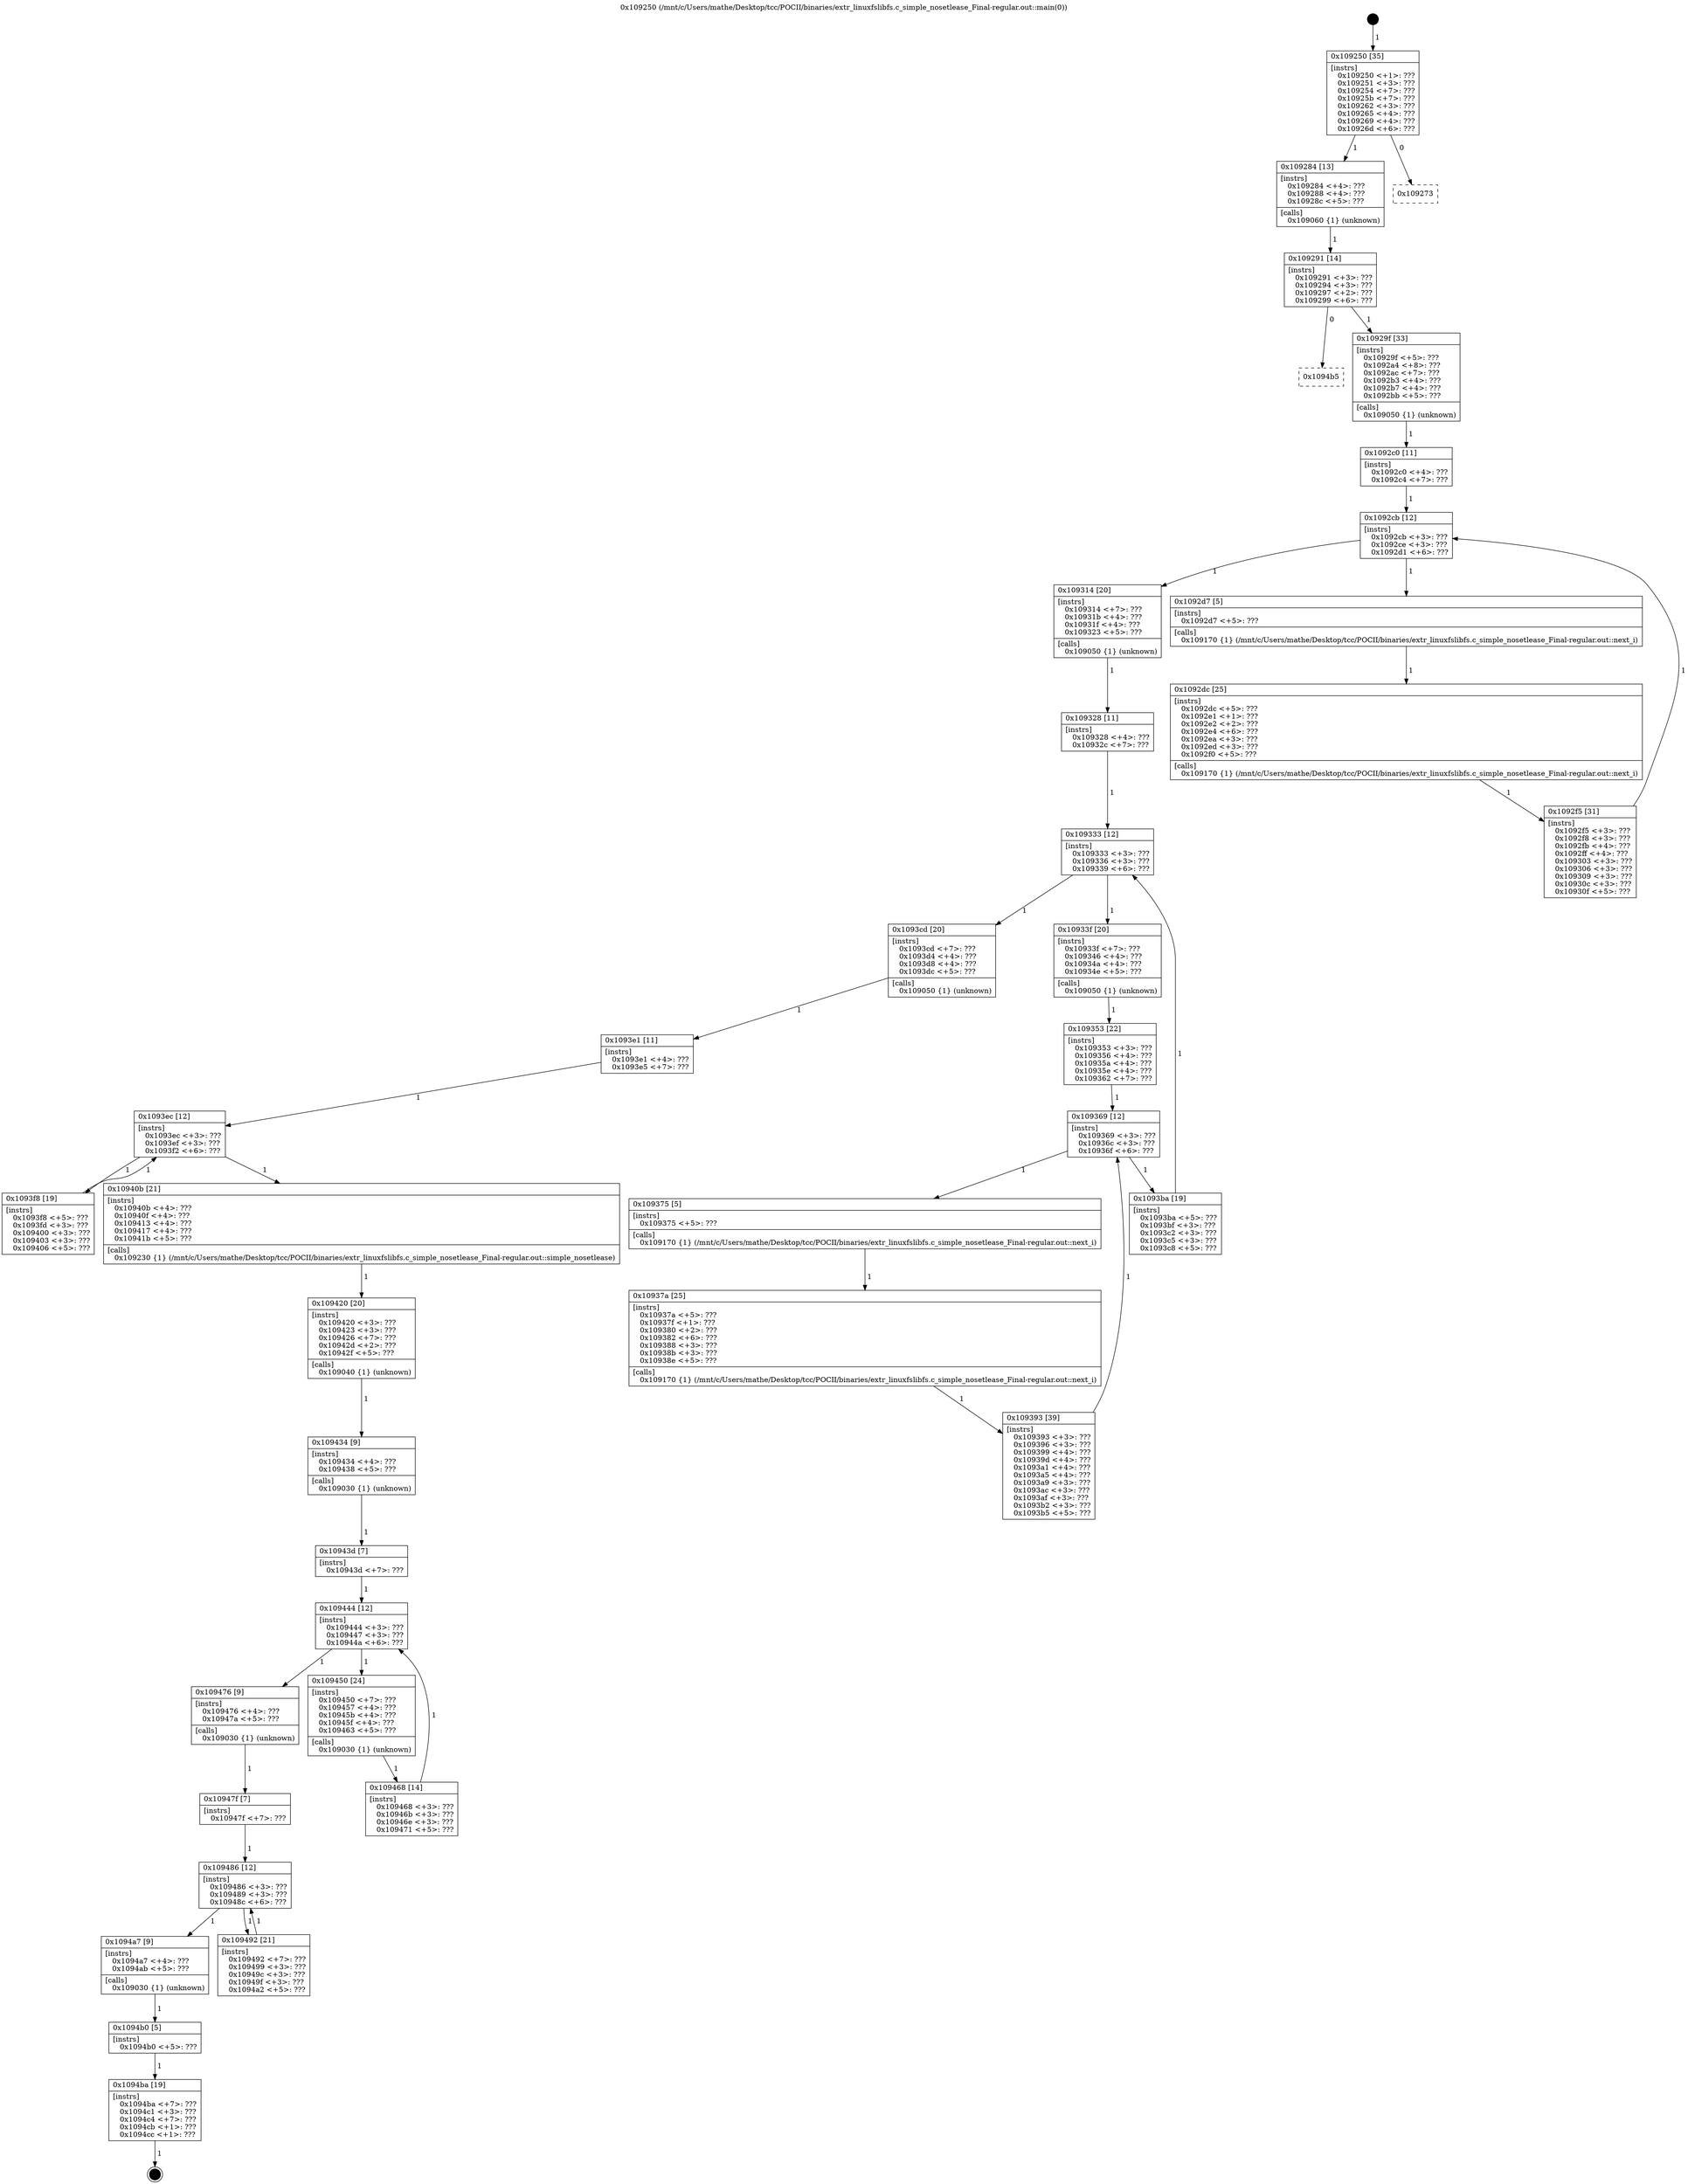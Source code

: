 digraph "0x109250" {
  label = "0x109250 (/mnt/c/Users/mathe/Desktop/tcc/POCII/binaries/extr_linuxfslibfs.c_simple_nosetlease_Final-regular.out::main(0))"
  labelloc = "t"
  node[shape=record]

  Entry [label="",width=0.3,height=0.3,shape=circle,fillcolor=black,style=filled]
  "0x109250" [label="{
     0x109250 [35]\l
     | [instrs]\l
     &nbsp;&nbsp;0x109250 \<+1\>: ???\l
     &nbsp;&nbsp;0x109251 \<+3\>: ???\l
     &nbsp;&nbsp;0x109254 \<+7\>: ???\l
     &nbsp;&nbsp;0x10925b \<+7\>: ???\l
     &nbsp;&nbsp;0x109262 \<+3\>: ???\l
     &nbsp;&nbsp;0x109265 \<+4\>: ???\l
     &nbsp;&nbsp;0x109269 \<+4\>: ???\l
     &nbsp;&nbsp;0x10926d \<+6\>: ???\l
  }"]
  "0x109284" [label="{
     0x109284 [13]\l
     | [instrs]\l
     &nbsp;&nbsp;0x109284 \<+4\>: ???\l
     &nbsp;&nbsp;0x109288 \<+4\>: ???\l
     &nbsp;&nbsp;0x10928c \<+5\>: ???\l
     | [calls]\l
     &nbsp;&nbsp;0x109060 \{1\} (unknown)\l
  }"]
  "0x109273" [label="{
     0x109273\l
  }", style=dashed]
  "0x109291" [label="{
     0x109291 [14]\l
     | [instrs]\l
     &nbsp;&nbsp;0x109291 \<+3\>: ???\l
     &nbsp;&nbsp;0x109294 \<+3\>: ???\l
     &nbsp;&nbsp;0x109297 \<+2\>: ???\l
     &nbsp;&nbsp;0x109299 \<+6\>: ???\l
  }"]
  "0x1094b5" [label="{
     0x1094b5\l
  }", style=dashed]
  "0x10929f" [label="{
     0x10929f [33]\l
     | [instrs]\l
     &nbsp;&nbsp;0x10929f \<+5\>: ???\l
     &nbsp;&nbsp;0x1092a4 \<+8\>: ???\l
     &nbsp;&nbsp;0x1092ac \<+7\>: ???\l
     &nbsp;&nbsp;0x1092b3 \<+4\>: ???\l
     &nbsp;&nbsp;0x1092b7 \<+4\>: ???\l
     &nbsp;&nbsp;0x1092bb \<+5\>: ???\l
     | [calls]\l
     &nbsp;&nbsp;0x109050 \{1\} (unknown)\l
  }"]
  Exit [label="",width=0.3,height=0.3,shape=circle,fillcolor=black,style=filled,peripheries=2]
  "0x1092cb" [label="{
     0x1092cb [12]\l
     | [instrs]\l
     &nbsp;&nbsp;0x1092cb \<+3\>: ???\l
     &nbsp;&nbsp;0x1092ce \<+3\>: ???\l
     &nbsp;&nbsp;0x1092d1 \<+6\>: ???\l
  }"]
  "0x109314" [label="{
     0x109314 [20]\l
     | [instrs]\l
     &nbsp;&nbsp;0x109314 \<+7\>: ???\l
     &nbsp;&nbsp;0x10931b \<+4\>: ???\l
     &nbsp;&nbsp;0x10931f \<+4\>: ???\l
     &nbsp;&nbsp;0x109323 \<+5\>: ???\l
     | [calls]\l
     &nbsp;&nbsp;0x109050 \{1\} (unknown)\l
  }"]
  "0x1092d7" [label="{
     0x1092d7 [5]\l
     | [instrs]\l
     &nbsp;&nbsp;0x1092d7 \<+5\>: ???\l
     | [calls]\l
     &nbsp;&nbsp;0x109170 \{1\} (/mnt/c/Users/mathe/Desktop/tcc/POCII/binaries/extr_linuxfslibfs.c_simple_nosetlease_Final-regular.out::next_i)\l
  }"]
  "0x1092dc" [label="{
     0x1092dc [25]\l
     | [instrs]\l
     &nbsp;&nbsp;0x1092dc \<+5\>: ???\l
     &nbsp;&nbsp;0x1092e1 \<+1\>: ???\l
     &nbsp;&nbsp;0x1092e2 \<+2\>: ???\l
     &nbsp;&nbsp;0x1092e4 \<+6\>: ???\l
     &nbsp;&nbsp;0x1092ea \<+3\>: ???\l
     &nbsp;&nbsp;0x1092ed \<+3\>: ???\l
     &nbsp;&nbsp;0x1092f0 \<+5\>: ???\l
     | [calls]\l
     &nbsp;&nbsp;0x109170 \{1\} (/mnt/c/Users/mathe/Desktop/tcc/POCII/binaries/extr_linuxfslibfs.c_simple_nosetlease_Final-regular.out::next_i)\l
  }"]
  "0x1092f5" [label="{
     0x1092f5 [31]\l
     | [instrs]\l
     &nbsp;&nbsp;0x1092f5 \<+3\>: ???\l
     &nbsp;&nbsp;0x1092f8 \<+3\>: ???\l
     &nbsp;&nbsp;0x1092fb \<+4\>: ???\l
     &nbsp;&nbsp;0x1092ff \<+4\>: ???\l
     &nbsp;&nbsp;0x109303 \<+3\>: ???\l
     &nbsp;&nbsp;0x109306 \<+3\>: ???\l
     &nbsp;&nbsp;0x109309 \<+3\>: ???\l
     &nbsp;&nbsp;0x10930c \<+3\>: ???\l
     &nbsp;&nbsp;0x10930f \<+5\>: ???\l
  }"]
  "0x1092c0" [label="{
     0x1092c0 [11]\l
     | [instrs]\l
     &nbsp;&nbsp;0x1092c0 \<+4\>: ???\l
     &nbsp;&nbsp;0x1092c4 \<+7\>: ???\l
  }"]
  "0x109333" [label="{
     0x109333 [12]\l
     | [instrs]\l
     &nbsp;&nbsp;0x109333 \<+3\>: ???\l
     &nbsp;&nbsp;0x109336 \<+3\>: ???\l
     &nbsp;&nbsp;0x109339 \<+6\>: ???\l
  }"]
  "0x1093cd" [label="{
     0x1093cd [20]\l
     | [instrs]\l
     &nbsp;&nbsp;0x1093cd \<+7\>: ???\l
     &nbsp;&nbsp;0x1093d4 \<+4\>: ???\l
     &nbsp;&nbsp;0x1093d8 \<+4\>: ???\l
     &nbsp;&nbsp;0x1093dc \<+5\>: ???\l
     | [calls]\l
     &nbsp;&nbsp;0x109050 \{1\} (unknown)\l
  }"]
  "0x10933f" [label="{
     0x10933f [20]\l
     | [instrs]\l
     &nbsp;&nbsp;0x10933f \<+7\>: ???\l
     &nbsp;&nbsp;0x109346 \<+4\>: ???\l
     &nbsp;&nbsp;0x10934a \<+4\>: ???\l
     &nbsp;&nbsp;0x10934e \<+5\>: ???\l
     | [calls]\l
     &nbsp;&nbsp;0x109050 \{1\} (unknown)\l
  }"]
  "0x109369" [label="{
     0x109369 [12]\l
     | [instrs]\l
     &nbsp;&nbsp;0x109369 \<+3\>: ???\l
     &nbsp;&nbsp;0x10936c \<+3\>: ???\l
     &nbsp;&nbsp;0x10936f \<+6\>: ???\l
  }"]
  "0x1093ba" [label="{
     0x1093ba [19]\l
     | [instrs]\l
     &nbsp;&nbsp;0x1093ba \<+5\>: ???\l
     &nbsp;&nbsp;0x1093bf \<+3\>: ???\l
     &nbsp;&nbsp;0x1093c2 \<+3\>: ???\l
     &nbsp;&nbsp;0x1093c5 \<+3\>: ???\l
     &nbsp;&nbsp;0x1093c8 \<+5\>: ???\l
  }"]
  "0x109375" [label="{
     0x109375 [5]\l
     | [instrs]\l
     &nbsp;&nbsp;0x109375 \<+5\>: ???\l
     | [calls]\l
     &nbsp;&nbsp;0x109170 \{1\} (/mnt/c/Users/mathe/Desktop/tcc/POCII/binaries/extr_linuxfslibfs.c_simple_nosetlease_Final-regular.out::next_i)\l
  }"]
  "0x10937a" [label="{
     0x10937a [25]\l
     | [instrs]\l
     &nbsp;&nbsp;0x10937a \<+5\>: ???\l
     &nbsp;&nbsp;0x10937f \<+1\>: ???\l
     &nbsp;&nbsp;0x109380 \<+2\>: ???\l
     &nbsp;&nbsp;0x109382 \<+6\>: ???\l
     &nbsp;&nbsp;0x109388 \<+3\>: ???\l
     &nbsp;&nbsp;0x10938b \<+3\>: ???\l
     &nbsp;&nbsp;0x10938e \<+5\>: ???\l
     | [calls]\l
     &nbsp;&nbsp;0x109170 \{1\} (/mnt/c/Users/mathe/Desktop/tcc/POCII/binaries/extr_linuxfslibfs.c_simple_nosetlease_Final-regular.out::next_i)\l
  }"]
  "0x109393" [label="{
     0x109393 [39]\l
     | [instrs]\l
     &nbsp;&nbsp;0x109393 \<+3\>: ???\l
     &nbsp;&nbsp;0x109396 \<+3\>: ???\l
     &nbsp;&nbsp;0x109399 \<+4\>: ???\l
     &nbsp;&nbsp;0x10939d \<+4\>: ???\l
     &nbsp;&nbsp;0x1093a1 \<+4\>: ???\l
     &nbsp;&nbsp;0x1093a5 \<+4\>: ???\l
     &nbsp;&nbsp;0x1093a9 \<+3\>: ???\l
     &nbsp;&nbsp;0x1093ac \<+3\>: ???\l
     &nbsp;&nbsp;0x1093af \<+3\>: ???\l
     &nbsp;&nbsp;0x1093b2 \<+3\>: ???\l
     &nbsp;&nbsp;0x1093b5 \<+5\>: ???\l
  }"]
  "0x109353" [label="{
     0x109353 [22]\l
     | [instrs]\l
     &nbsp;&nbsp;0x109353 \<+3\>: ???\l
     &nbsp;&nbsp;0x109356 \<+4\>: ???\l
     &nbsp;&nbsp;0x10935a \<+4\>: ???\l
     &nbsp;&nbsp;0x10935e \<+4\>: ???\l
     &nbsp;&nbsp;0x109362 \<+7\>: ???\l
  }"]
  "0x1094ba" [label="{
     0x1094ba [19]\l
     | [instrs]\l
     &nbsp;&nbsp;0x1094ba \<+7\>: ???\l
     &nbsp;&nbsp;0x1094c1 \<+3\>: ???\l
     &nbsp;&nbsp;0x1094c4 \<+7\>: ???\l
     &nbsp;&nbsp;0x1094cb \<+1\>: ???\l
     &nbsp;&nbsp;0x1094cc \<+1\>: ???\l
  }"]
  "0x109328" [label="{
     0x109328 [11]\l
     | [instrs]\l
     &nbsp;&nbsp;0x109328 \<+4\>: ???\l
     &nbsp;&nbsp;0x10932c \<+7\>: ???\l
  }"]
  "0x1093ec" [label="{
     0x1093ec [12]\l
     | [instrs]\l
     &nbsp;&nbsp;0x1093ec \<+3\>: ???\l
     &nbsp;&nbsp;0x1093ef \<+3\>: ???\l
     &nbsp;&nbsp;0x1093f2 \<+6\>: ???\l
  }"]
  "0x10940b" [label="{
     0x10940b [21]\l
     | [instrs]\l
     &nbsp;&nbsp;0x10940b \<+4\>: ???\l
     &nbsp;&nbsp;0x10940f \<+4\>: ???\l
     &nbsp;&nbsp;0x109413 \<+4\>: ???\l
     &nbsp;&nbsp;0x109417 \<+4\>: ???\l
     &nbsp;&nbsp;0x10941b \<+5\>: ???\l
     | [calls]\l
     &nbsp;&nbsp;0x109230 \{1\} (/mnt/c/Users/mathe/Desktop/tcc/POCII/binaries/extr_linuxfslibfs.c_simple_nosetlease_Final-regular.out::simple_nosetlease)\l
  }"]
  "0x1093f8" [label="{
     0x1093f8 [19]\l
     | [instrs]\l
     &nbsp;&nbsp;0x1093f8 \<+5\>: ???\l
     &nbsp;&nbsp;0x1093fd \<+3\>: ???\l
     &nbsp;&nbsp;0x109400 \<+3\>: ???\l
     &nbsp;&nbsp;0x109403 \<+3\>: ???\l
     &nbsp;&nbsp;0x109406 \<+5\>: ???\l
  }"]
  "0x1094b0" [label="{
     0x1094b0 [5]\l
     | [instrs]\l
     &nbsp;&nbsp;0x1094b0 \<+5\>: ???\l
  }"]
  "0x1093e1" [label="{
     0x1093e1 [11]\l
     | [instrs]\l
     &nbsp;&nbsp;0x1093e1 \<+4\>: ???\l
     &nbsp;&nbsp;0x1093e5 \<+7\>: ???\l
  }"]
  "0x109420" [label="{
     0x109420 [20]\l
     | [instrs]\l
     &nbsp;&nbsp;0x109420 \<+3\>: ???\l
     &nbsp;&nbsp;0x109423 \<+3\>: ???\l
     &nbsp;&nbsp;0x109426 \<+7\>: ???\l
     &nbsp;&nbsp;0x10942d \<+2\>: ???\l
     &nbsp;&nbsp;0x10942f \<+5\>: ???\l
     | [calls]\l
     &nbsp;&nbsp;0x109040 \{1\} (unknown)\l
  }"]
  "0x109434" [label="{
     0x109434 [9]\l
     | [instrs]\l
     &nbsp;&nbsp;0x109434 \<+4\>: ???\l
     &nbsp;&nbsp;0x109438 \<+5\>: ???\l
     | [calls]\l
     &nbsp;&nbsp;0x109030 \{1\} (unknown)\l
  }"]
  "0x109444" [label="{
     0x109444 [12]\l
     | [instrs]\l
     &nbsp;&nbsp;0x109444 \<+3\>: ???\l
     &nbsp;&nbsp;0x109447 \<+3\>: ???\l
     &nbsp;&nbsp;0x10944a \<+6\>: ???\l
  }"]
  "0x109476" [label="{
     0x109476 [9]\l
     | [instrs]\l
     &nbsp;&nbsp;0x109476 \<+4\>: ???\l
     &nbsp;&nbsp;0x10947a \<+5\>: ???\l
     | [calls]\l
     &nbsp;&nbsp;0x109030 \{1\} (unknown)\l
  }"]
  "0x109450" [label="{
     0x109450 [24]\l
     | [instrs]\l
     &nbsp;&nbsp;0x109450 \<+7\>: ???\l
     &nbsp;&nbsp;0x109457 \<+4\>: ???\l
     &nbsp;&nbsp;0x10945b \<+4\>: ???\l
     &nbsp;&nbsp;0x10945f \<+4\>: ???\l
     &nbsp;&nbsp;0x109463 \<+5\>: ???\l
     | [calls]\l
     &nbsp;&nbsp;0x109030 \{1\} (unknown)\l
  }"]
  "0x109468" [label="{
     0x109468 [14]\l
     | [instrs]\l
     &nbsp;&nbsp;0x109468 \<+3\>: ???\l
     &nbsp;&nbsp;0x10946b \<+3\>: ???\l
     &nbsp;&nbsp;0x10946e \<+3\>: ???\l
     &nbsp;&nbsp;0x109471 \<+5\>: ???\l
  }"]
  "0x10943d" [label="{
     0x10943d [7]\l
     | [instrs]\l
     &nbsp;&nbsp;0x10943d \<+7\>: ???\l
  }"]
  "0x109486" [label="{
     0x109486 [12]\l
     | [instrs]\l
     &nbsp;&nbsp;0x109486 \<+3\>: ???\l
     &nbsp;&nbsp;0x109489 \<+3\>: ???\l
     &nbsp;&nbsp;0x10948c \<+6\>: ???\l
  }"]
  "0x1094a7" [label="{
     0x1094a7 [9]\l
     | [instrs]\l
     &nbsp;&nbsp;0x1094a7 \<+4\>: ???\l
     &nbsp;&nbsp;0x1094ab \<+5\>: ???\l
     | [calls]\l
     &nbsp;&nbsp;0x109030 \{1\} (unknown)\l
  }"]
  "0x109492" [label="{
     0x109492 [21]\l
     | [instrs]\l
     &nbsp;&nbsp;0x109492 \<+7\>: ???\l
     &nbsp;&nbsp;0x109499 \<+3\>: ???\l
     &nbsp;&nbsp;0x10949c \<+3\>: ???\l
     &nbsp;&nbsp;0x10949f \<+3\>: ???\l
     &nbsp;&nbsp;0x1094a2 \<+5\>: ???\l
  }"]
  "0x10947f" [label="{
     0x10947f [7]\l
     | [instrs]\l
     &nbsp;&nbsp;0x10947f \<+7\>: ???\l
  }"]
  Entry -> "0x109250" [label=" 1"]
  "0x109250" -> "0x109284" [label=" 1"]
  "0x109250" -> "0x109273" [label=" 0"]
  "0x109284" -> "0x109291" [label=" 1"]
  "0x109291" -> "0x1094b5" [label=" 0"]
  "0x109291" -> "0x10929f" [label=" 1"]
  "0x1094ba" -> Exit [label=" 1"]
  "0x10929f" -> "0x1092c0" [label=" 1"]
  "0x1092cb" -> "0x109314" [label=" 1"]
  "0x1092cb" -> "0x1092d7" [label=" 1"]
  "0x1092d7" -> "0x1092dc" [label=" 1"]
  "0x1092dc" -> "0x1092f5" [label=" 1"]
  "0x1092c0" -> "0x1092cb" [label=" 1"]
  "0x1092f5" -> "0x1092cb" [label=" 1"]
  "0x109314" -> "0x109328" [label=" 1"]
  "0x109333" -> "0x1093cd" [label=" 1"]
  "0x109333" -> "0x10933f" [label=" 1"]
  "0x10933f" -> "0x109353" [label=" 1"]
  "0x109369" -> "0x1093ba" [label=" 1"]
  "0x109369" -> "0x109375" [label=" 1"]
  "0x109375" -> "0x10937a" [label=" 1"]
  "0x10937a" -> "0x109393" [label=" 1"]
  "0x109353" -> "0x109369" [label=" 1"]
  "0x109393" -> "0x109369" [label=" 1"]
  "0x1094b0" -> "0x1094ba" [label=" 1"]
  "0x109328" -> "0x109333" [label=" 1"]
  "0x1093ba" -> "0x109333" [label=" 1"]
  "0x1093cd" -> "0x1093e1" [label=" 1"]
  "0x1093ec" -> "0x10940b" [label=" 1"]
  "0x1093ec" -> "0x1093f8" [label=" 1"]
  "0x1094a7" -> "0x1094b0" [label=" 1"]
  "0x1093e1" -> "0x1093ec" [label=" 1"]
  "0x1093f8" -> "0x1093ec" [label=" 1"]
  "0x10940b" -> "0x109420" [label=" 1"]
  "0x109420" -> "0x109434" [label=" 1"]
  "0x109434" -> "0x10943d" [label=" 1"]
  "0x109444" -> "0x109476" [label=" 1"]
  "0x109444" -> "0x109450" [label=" 1"]
  "0x109450" -> "0x109468" [label=" 1"]
  "0x10943d" -> "0x109444" [label=" 1"]
  "0x109468" -> "0x109444" [label=" 1"]
  "0x109476" -> "0x10947f" [label=" 1"]
  "0x109486" -> "0x1094a7" [label=" 1"]
  "0x109486" -> "0x109492" [label=" 1"]
  "0x10947f" -> "0x109486" [label=" 1"]
  "0x109492" -> "0x109486" [label=" 1"]
}
